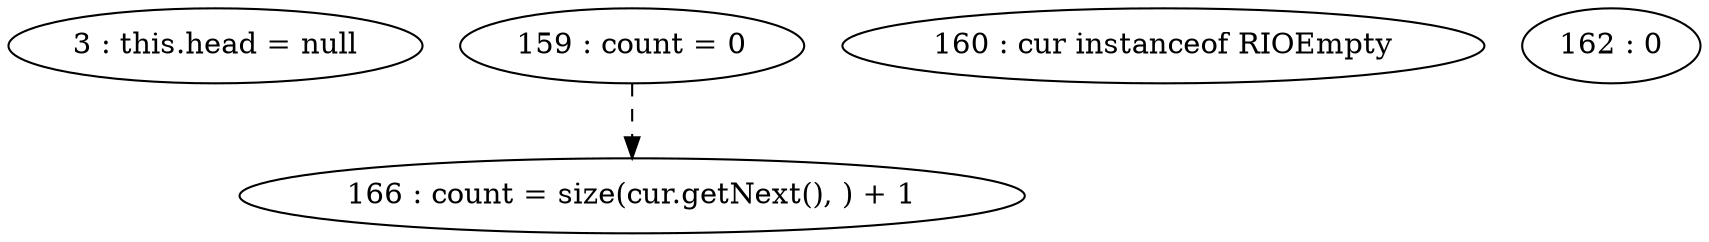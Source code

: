 digraph G {
"3 : this.head = null"
"159 : count = 0"
"159 : count = 0" -> "166 : count = size(cur.getNext(), ) + 1" [style=dashed]
"160 : cur instanceof RIOEmpty"
"162 : 0"
"166 : count = size(cur.getNext(), ) + 1"
}
